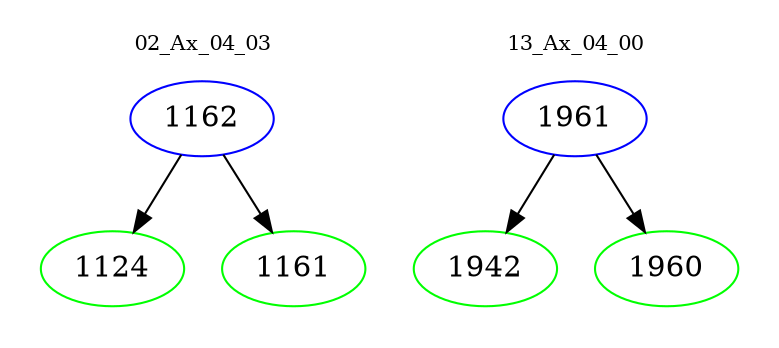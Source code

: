 digraph{
subgraph cluster_0 {
color = white
label = "02_Ax_04_03";
fontsize=10;
T0_1162 [label="1162", color="blue"]
T0_1162 -> T0_1124 [color="black"]
T0_1124 [label="1124", color="green"]
T0_1162 -> T0_1161 [color="black"]
T0_1161 [label="1161", color="green"]
}
subgraph cluster_1 {
color = white
label = "13_Ax_04_00";
fontsize=10;
T1_1961 [label="1961", color="blue"]
T1_1961 -> T1_1942 [color="black"]
T1_1942 [label="1942", color="green"]
T1_1961 -> T1_1960 [color="black"]
T1_1960 [label="1960", color="green"]
}
}
